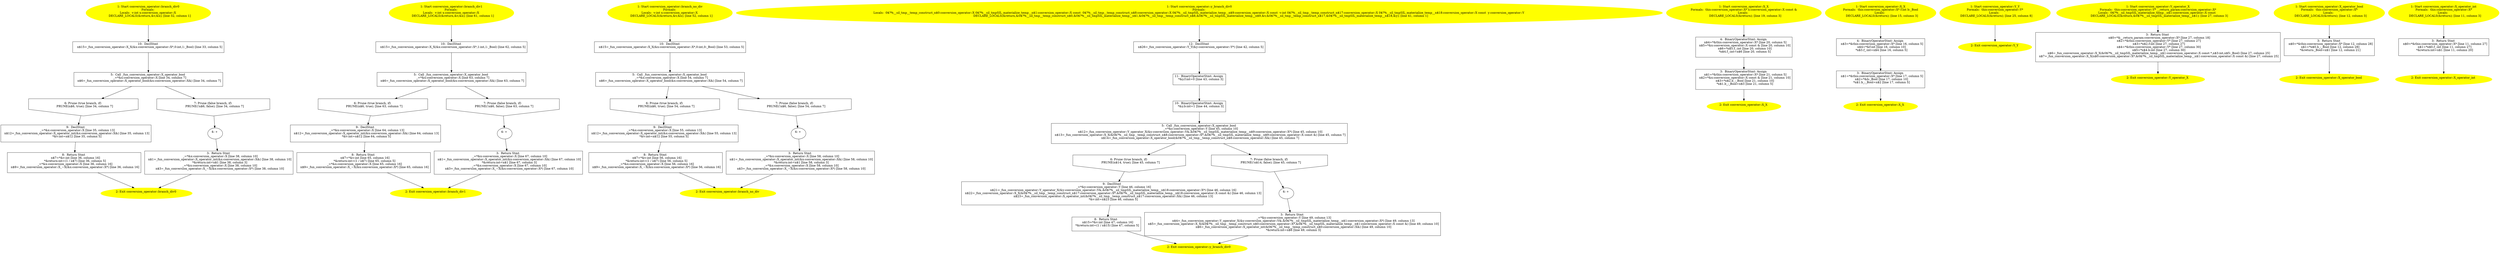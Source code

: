 /* @generated */
digraph cfg {
"branch_div0#conversion_operator#6762751670974669482.0ad6ec49c1dc8988836c6e44e9d2b402_1" [label="1: Start conversion_operator::branch_div0\nFormals: \nLocals:  v:int x:conversion_operator::X \n   DECLARE_LOCALS(&return,&v,&x); [line 32, column 1]\n " color=yellow style=filled]
	

	 "branch_div0#conversion_operator#6762751670974669482.0ad6ec49c1dc8988836c6e44e9d2b402_1" -> "branch_div0#conversion_operator#6762751670974669482.0ad6ec49c1dc8988836c6e44e9d2b402_10" ;
"branch_div0#conversion_operator#6762751670974669482.0ad6ec49c1dc8988836c6e44e9d2b402_2" [label="2: Exit conversion_operator::branch_div0 \n  " color=yellow style=filled]
	

"branch_div0#conversion_operator#6762751670974669482.0ad6ec49c1dc8988836c6e44e9d2b402_3" [label="3:  Return Stmt \n   _=*&x:conversion_operator::X [line 38, column 10]\n  n$1=_fun_conversion_operator::X_operator_int(&x:conversion_operator::X&) [line 38, column 10]\n  *&return:int=n$1 [line 38, column 3]\n  _=*&x:conversion_operator::X [line 38, column 10]\n  n$3=_fun_conversion_operator::X_~X(&x:conversion_operator::X*) [line 38, column 10]\n " shape="box"]
	

	 "branch_div0#conversion_operator#6762751670974669482.0ad6ec49c1dc8988836c6e44e9d2b402_3" -> "branch_div0#conversion_operator#6762751670974669482.0ad6ec49c1dc8988836c6e44e9d2b402_2" ;
"branch_div0#conversion_operator#6762751670974669482.0ad6ec49c1dc8988836c6e44e9d2b402_4" [label="4: + \n  " ]
	

	 "branch_div0#conversion_operator#6762751670974669482.0ad6ec49c1dc8988836c6e44e9d2b402_4" -> "branch_div0#conversion_operator#6762751670974669482.0ad6ec49c1dc8988836c6e44e9d2b402_3" ;
"branch_div0#conversion_operator#6762751670974669482.0ad6ec49c1dc8988836c6e44e9d2b402_5" [label="5:  Call _fun_conversion_operator::X_operator_bool \n   _=*&x:conversion_operator::X [line 34, column 7]\n  n$6=_fun_conversion_operator::X_operator_bool(&x:conversion_operator::X&) [line 34, column 7]\n " shape="box"]
	

	 "branch_div0#conversion_operator#6762751670974669482.0ad6ec49c1dc8988836c6e44e9d2b402_5" -> "branch_div0#conversion_operator#6762751670974669482.0ad6ec49c1dc8988836c6e44e9d2b402_6" ;
	 "branch_div0#conversion_operator#6762751670974669482.0ad6ec49c1dc8988836c6e44e9d2b402_5" -> "branch_div0#conversion_operator#6762751670974669482.0ad6ec49c1dc8988836c6e44e9d2b402_7" ;
"branch_div0#conversion_operator#6762751670974669482.0ad6ec49c1dc8988836c6e44e9d2b402_6" [label="6: Prune (true branch, if) \n   PRUNE(n$6, true); [line 34, column 7]\n " shape="invhouse"]
	

	 "branch_div0#conversion_operator#6762751670974669482.0ad6ec49c1dc8988836c6e44e9d2b402_6" -> "branch_div0#conversion_operator#6762751670974669482.0ad6ec49c1dc8988836c6e44e9d2b402_9" ;
"branch_div0#conversion_operator#6762751670974669482.0ad6ec49c1dc8988836c6e44e9d2b402_7" [label="7: Prune (false branch, if) \n   PRUNE(!n$6, false); [line 34, column 7]\n " shape="invhouse"]
	

	 "branch_div0#conversion_operator#6762751670974669482.0ad6ec49c1dc8988836c6e44e9d2b402_7" -> "branch_div0#conversion_operator#6762751670974669482.0ad6ec49c1dc8988836c6e44e9d2b402_4" ;
"branch_div0#conversion_operator#6762751670974669482.0ad6ec49c1dc8988836c6e44e9d2b402_8" [label="8:  Return Stmt \n   n$7=*&v:int [line 36, column 16]\n  *&return:int=(1 / n$7) [line 36, column 5]\n  _=*&x:conversion_operator::X [line 36, column 16]\n  n$9=_fun_conversion_operator::X_~X(&x:conversion_operator::X*) [line 36, column 16]\n " shape="box"]
	

	 "branch_div0#conversion_operator#6762751670974669482.0ad6ec49c1dc8988836c6e44e9d2b402_8" -> "branch_div0#conversion_operator#6762751670974669482.0ad6ec49c1dc8988836c6e44e9d2b402_2" ;
"branch_div0#conversion_operator#6762751670974669482.0ad6ec49c1dc8988836c6e44e9d2b402_9" [label="9:  DeclStmt \n   _=*&x:conversion_operator::X [line 35, column 13]\n  n$12=_fun_conversion_operator::X_operator_int(&x:conversion_operator::X&) [line 35, column 13]\n  *&v:int=n$12 [line 35, column 5]\n " shape="box"]
	

	 "branch_div0#conversion_operator#6762751670974669482.0ad6ec49c1dc8988836c6e44e9d2b402_9" -> "branch_div0#conversion_operator#6762751670974669482.0ad6ec49c1dc8988836c6e44e9d2b402_8" ;
"branch_div0#conversion_operator#6762751670974669482.0ad6ec49c1dc8988836c6e44e9d2b402_10" [label="10:  DeclStmt \n   n$15=_fun_conversion_operator::X_X(&x:conversion_operator::X*,0:int,1:_Bool) [line 33, column 5]\n " shape="box"]
	

	 "branch_div0#conversion_operator#6762751670974669482.0ad6ec49c1dc8988836c6e44e9d2b402_10" -> "branch_div0#conversion_operator#6762751670974669482.0ad6ec49c1dc8988836c6e44e9d2b402_5" ;
"branch_div1#conversion_operator#6025807300888085665.f3ee34cea9ff5d10407119d4b377adc2_1" [label="1: Start conversion_operator::branch_div1\nFormals: \nLocals:  v:int x:conversion_operator::X \n   DECLARE_LOCALS(&return,&v,&x); [line 61, column 1]\n " color=yellow style=filled]
	

	 "branch_div1#conversion_operator#6025807300888085665.f3ee34cea9ff5d10407119d4b377adc2_1" -> "branch_div1#conversion_operator#6025807300888085665.f3ee34cea9ff5d10407119d4b377adc2_10" ;
"branch_div1#conversion_operator#6025807300888085665.f3ee34cea9ff5d10407119d4b377adc2_2" [label="2: Exit conversion_operator::branch_div1 \n  " color=yellow style=filled]
	

"branch_div1#conversion_operator#6025807300888085665.f3ee34cea9ff5d10407119d4b377adc2_3" [label="3:  Return Stmt \n   _=*&x:conversion_operator::X [line 67, column 10]\n  n$1=_fun_conversion_operator::X_operator_int(&x:conversion_operator::X&) [line 67, column 10]\n  *&return:int=n$1 [line 67, column 3]\n  _=*&x:conversion_operator::X [line 67, column 10]\n  n$3=_fun_conversion_operator::X_~X(&x:conversion_operator::X*) [line 67, column 10]\n " shape="box"]
	

	 "branch_div1#conversion_operator#6025807300888085665.f3ee34cea9ff5d10407119d4b377adc2_3" -> "branch_div1#conversion_operator#6025807300888085665.f3ee34cea9ff5d10407119d4b377adc2_2" ;
"branch_div1#conversion_operator#6025807300888085665.f3ee34cea9ff5d10407119d4b377adc2_4" [label="4: + \n  " ]
	

	 "branch_div1#conversion_operator#6025807300888085665.f3ee34cea9ff5d10407119d4b377adc2_4" -> "branch_div1#conversion_operator#6025807300888085665.f3ee34cea9ff5d10407119d4b377adc2_3" ;
"branch_div1#conversion_operator#6025807300888085665.f3ee34cea9ff5d10407119d4b377adc2_5" [label="5:  Call _fun_conversion_operator::X_operator_bool \n   _=*&x:conversion_operator::X [line 63, column 7]\n  n$6=_fun_conversion_operator::X_operator_bool(&x:conversion_operator::X&) [line 63, column 7]\n " shape="box"]
	

	 "branch_div1#conversion_operator#6025807300888085665.f3ee34cea9ff5d10407119d4b377adc2_5" -> "branch_div1#conversion_operator#6025807300888085665.f3ee34cea9ff5d10407119d4b377adc2_6" ;
	 "branch_div1#conversion_operator#6025807300888085665.f3ee34cea9ff5d10407119d4b377adc2_5" -> "branch_div1#conversion_operator#6025807300888085665.f3ee34cea9ff5d10407119d4b377adc2_7" ;
"branch_div1#conversion_operator#6025807300888085665.f3ee34cea9ff5d10407119d4b377adc2_6" [label="6: Prune (true branch, if) \n   PRUNE(n$6, true); [line 63, column 7]\n " shape="invhouse"]
	

	 "branch_div1#conversion_operator#6025807300888085665.f3ee34cea9ff5d10407119d4b377adc2_6" -> "branch_div1#conversion_operator#6025807300888085665.f3ee34cea9ff5d10407119d4b377adc2_9" ;
"branch_div1#conversion_operator#6025807300888085665.f3ee34cea9ff5d10407119d4b377adc2_7" [label="7: Prune (false branch, if) \n   PRUNE(!n$6, false); [line 63, column 7]\n " shape="invhouse"]
	

	 "branch_div1#conversion_operator#6025807300888085665.f3ee34cea9ff5d10407119d4b377adc2_7" -> "branch_div1#conversion_operator#6025807300888085665.f3ee34cea9ff5d10407119d4b377adc2_4" ;
"branch_div1#conversion_operator#6025807300888085665.f3ee34cea9ff5d10407119d4b377adc2_8" [label="8:  Return Stmt \n   n$7=*&v:int [line 65, column 16]\n  *&return:int=(1 / n$7) [line 65, column 5]\n  _=*&x:conversion_operator::X [line 65, column 16]\n  n$9=_fun_conversion_operator::X_~X(&x:conversion_operator::X*) [line 65, column 16]\n " shape="box"]
	

	 "branch_div1#conversion_operator#6025807300888085665.f3ee34cea9ff5d10407119d4b377adc2_8" -> "branch_div1#conversion_operator#6025807300888085665.f3ee34cea9ff5d10407119d4b377adc2_2" ;
"branch_div1#conversion_operator#6025807300888085665.f3ee34cea9ff5d10407119d4b377adc2_9" [label="9:  DeclStmt \n   _=*&x:conversion_operator::X [line 64, column 13]\n  n$12=_fun_conversion_operator::X_operator_int(&x:conversion_operator::X&) [line 64, column 13]\n  *&v:int=n$12 [line 64, column 5]\n " shape="box"]
	

	 "branch_div1#conversion_operator#6025807300888085665.f3ee34cea9ff5d10407119d4b377adc2_9" -> "branch_div1#conversion_operator#6025807300888085665.f3ee34cea9ff5d10407119d4b377adc2_8" ;
"branch_div1#conversion_operator#6025807300888085665.f3ee34cea9ff5d10407119d4b377adc2_10" [label="10:  DeclStmt \n   n$15=_fun_conversion_operator::X_X(&x:conversion_operator::X*,1:int,1:_Bool) [line 62, column 5]\n " shape="box"]
	

	 "branch_div1#conversion_operator#6025807300888085665.f3ee34cea9ff5d10407119d4b377adc2_10" -> "branch_div1#conversion_operator#6025807300888085665.f3ee34cea9ff5d10407119d4b377adc2_5" ;
"branch_no_div#conversion_operator#18429458682592639842.4c7cf0cc20989fd2ea431840e11b2521_1" [label="1: Start conversion_operator::branch_no_div\nFormals: \nLocals:  v:int x:conversion_operator::X \n   DECLARE_LOCALS(&return,&v,&x); [line 52, column 1]\n " color=yellow style=filled]
	

	 "branch_no_div#conversion_operator#18429458682592639842.4c7cf0cc20989fd2ea431840e11b2521_1" -> "branch_no_div#conversion_operator#18429458682592639842.4c7cf0cc20989fd2ea431840e11b2521_10" ;
"branch_no_div#conversion_operator#18429458682592639842.4c7cf0cc20989fd2ea431840e11b2521_2" [label="2: Exit conversion_operator::branch_no_div \n  " color=yellow style=filled]
	

"branch_no_div#conversion_operator#18429458682592639842.4c7cf0cc20989fd2ea431840e11b2521_3" [label="3:  Return Stmt \n   _=*&x:conversion_operator::X [line 58, column 10]\n  n$1=_fun_conversion_operator::X_operator_int(&x:conversion_operator::X&) [line 58, column 10]\n  *&return:int=n$1 [line 58, column 3]\n  _=*&x:conversion_operator::X [line 58, column 10]\n  n$3=_fun_conversion_operator::X_~X(&x:conversion_operator::X*) [line 58, column 10]\n " shape="box"]
	

	 "branch_no_div#conversion_operator#18429458682592639842.4c7cf0cc20989fd2ea431840e11b2521_3" -> "branch_no_div#conversion_operator#18429458682592639842.4c7cf0cc20989fd2ea431840e11b2521_2" ;
"branch_no_div#conversion_operator#18429458682592639842.4c7cf0cc20989fd2ea431840e11b2521_4" [label="4: + \n  " ]
	

	 "branch_no_div#conversion_operator#18429458682592639842.4c7cf0cc20989fd2ea431840e11b2521_4" -> "branch_no_div#conversion_operator#18429458682592639842.4c7cf0cc20989fd2ea431840e11b2521_3" ;
"branch_no_div#conversion_operator#18429458682592639842.4c7cf0cc20989fd2ea431840e11b2521_5" [label="5:  Call _fun_conversion_operator::X_operator_bool \n   _=*&x:conversion_operator::X [line 54, column 7]\n  n$6=_fun_conversion_operator::X_operator_bool(&x:conversion_operator::X&) [line 54, column 7]\n " shape="box"]
	

	 "branch_no_div#conversion_operator#18429458682592639842.4c7cf0cc20989fd2ea431840e11b2521_5" -> "branch_no_div#conversion_operator#18429458682592639842.4c7cf0cc20989fd2ea431840e11b2521_6" ;
	 "branch_no_div#conversion_operator#18429458682592639842.4c7cf0cc20989fd2ea431840e11b2521_5" -> "branch_no_div#conversion_operator#18429458682592639842.4c7cf0cc20989fd2ea431840e11b2521_7" ;
"branch_no_div#conversion_operator#18429458682592639842.4c7cf0cc20989fd2ea431840e11b2521_6" [label="6: Prune (true branch, if) \n   PRUNE(n$6, true); [line 54, column 7]\n " shape="invhouse"]
	

	 "branch_no_div#conversion_operator#18429458682592639842.4c7cf0cc20989fd2ea431840e11b2521_6" -> "branch_no_div#conversion_operator#18429458682592639842.4c7cf0cc20989fd2ea431840e11b2521_9" ;
"branch_no_div#conversion_operator#18429458682592639842.4c7cf0cc20989fd2ea431840e11b2521_7" [label="7: Prune (false branch, if) \n   PRUNE(!n$6, false); [line 54, column 7]\n " shape="invhouse"]
	

	 "branch_no_div#conversion_operator#18429458682592639842.4c7cf0cc20989fd2ea431840e11b2521_7" -> "branch_no_div#conversion_operator#18429458682592639842.4c7cf0cc20989fd2ea431840e11b2521_4" ;
"branch_no_div#conversion_operator#18429458682592639842.4c7cf0cc20989fd2ea431840e11b2521_8" [label="8:  Return Stmt \n   n$7=*&v:int [line 56, column 16]\n  *&return:int=(1 / n$7) [line 56, column 5]\n  _=*&x:conversion_operator::X [line 56, column 16]\n  n$9=_fun_conversion_operator::X_~X(&x:conversion_operator::X*) [line 56, column 16]\n " shape="box"]
	

	 "branch_no_div#conversion_operator#18429458682592639842.4c7cf0cc20989fd2ea431840e11b2521_8" -> "branch_no_div#conversion_operator#18429458682592639842.4c7cf0cc20989fd2ea431840e11b2521_2" ;
"branch_no_div#conversion_operator#18429458682592639842.4c7cf0cc20989fd2ea431840e11b2521_9" [label="9:  DeclStmt \n   _=*&x:conversion_operator::X [line 55, column 13]\n  n$12=_fun_conversion_operator::X_operator_int(&x:conversion_operator::X&) [line 55, column 13]\n  *&v:int=n$12 [line 55, column 5]\n " shape="box"]
	

	 "branch_no_div#conversion_operator#18429458682592639842.4c7cf0cc20989fd2ea431840e11b2521_9" -> "branch_no_div#conversion_operator#18429458682592639842.4c7cf0cc20989fd2ea431840e11b2521_8" ;
"branch_no_div#conversion_operator#18429458682592639842.4c7cf0cc20989fd2ea431840e11b2521_10" [label="10:  DeclStmt \n   n$15=_fun_conversion_operator::X_X(&x:conversion_operator::X*,0:int,0:_Bool) [line 53, column 5]\n " shape="box"]
	

	 "branch_no_div#conversion_operator#18429458682592639842.4c7cf0cc20989fd2ea431840e11b2521_10" -> "branch_no_div#conversion_operator#18429458682592639842.4c7cf0cc20989fd2ea431840e11b2521_5" ;
"y_branch_div0#conversion_operator#7606471872775172252.4a93f184f35976e9e7dc6663bc4d47a2_1" [label="1: Start conversion_operator::y_branch_div0\nFormals: \nLocals:  0$?%__sil_tmp__temp_construct_n$0:conversion_operator::X 0$?%__sil_tmpSIL_materialize_temp__n$1:conversion_operator::X const  0$?%__sil_tmp__temp_construct_n$8:conversion_operator::X 0$?%__sil_tmpSIL_materialize_temp__n$9:conversion_operator::X const  v:int 0$?%__sil_tmp__temp_construct_n$17:conversion_operator::X 0$?%__sil_tmpSIL_materialize_temp__n$18:conversion_operator::X const  y:conversion_operator::Y \n   DECLARE_LOCALS(&return,&0$?%__sil_tmp__temp_construct_n$0,&0$?%__sil_tmpSIL_materialize_temp__n$1,&0$?%__sil_tmp__temp_construct_n$8,&0$?%__sil_tmpSIL_materialize_temp__n$9,&v,&0$?%__sil_tmp__temp_construct_n$17,&0$?%__sil_tmpSIL_materialize_temp__n$18,&y); [line 41, column 1]\n " color=yellow style=filled]
	

	 "y_branch_div0#conversion_operator#7606471872775172252.4a93f184f35976e9e7dc6663bc4d47a2_1" -> "y_branch_div0#conversion_operator#7606471872775172252.4a93f184f35976e9e7dc6663bc4d47a2_12" ;
"y_branch_div0#conversion_operator#7606471872775172252.4a93f184f35976e9e7dc6663bc4d47a2_2" [label="2: Exit conversion_operator::y_branch_div0 \n  " color=yellow style=filled]
	

"y_branch_div0#conversion_operator#7606471872775172252.4a93f184f35976e9e7dc6663bc4d47a2_3" [label="3:  Return Stmt \n   _=*&y:conversion_operator::Y [line 49, column 13]\n  n$4=_fun_conversion_operator::Y_operator_X(&y:conversion_operator::Y&,&0$?%__sil_tmpSIL_materialize_temp__n$1:conversion_operator::X*) [line 49, column 13]\n  n$5=_fun_conversion_operator::X_X(&0$?%__sil_tmp__temp_construct_n$0:conversion_operator::X*,&0$?%__sil_tmpSIL_materialize_temp__n$1:conversion_operator::X const &) [line 49, column 10]\n  n$6=_fun_conversion_operator::X_operator_int(&0$?%__sil_tmp__temp_construct_n$0:conversion_operator::X&) [line 49, column 10]\n  *&return:int=n$6 [line 49, column 3]\n " shape="box"]
	

	 "y_branch_div0#conversion_operator#7606471872775172252.4a93f184f35976e9e7dc6663bc4d47a2_3" -> "y_branch_div0#conversion_operator#7606471872775172252.4a93f184f35976e9e7dc6663bc4d47a2_2" ;
"y_branch_div0#conversion_operator#7606471872775172252.4a93f184f35976e9e7dc6663bc4d47a2_4" [label="4: + \n  " ]
	

	 "y_branch_div0#conversion_operator#7606471872775172252.4a93f184f35976e9e7dc6663bc4d47a2_4" -> "y_branch_div0#conversion_operator#7606471872775172252.4a93f184f35976e9e7dc6663bc4d47a2_3" ;
"y_branch_div0#conversion_operator#7606471872775172252.4a93f184f35976e9e7dc6663bc4d47a2_5" [label="5:  Call _fun_conversion_operator::X_operator_bool \n   _=*&y:conversion_operator::Y [line 45, column 10]\n  n$12=_fun_conversion_operator::Y_operator_X(&y:conversion_operator::Y&,&0$?%__sil_tmpSIL_materialize_temp__n$9:conversion_operator::X*) [line 45, column 10]\n  n$13=_fun_conversion_operator::X_X(&0$?%__sil_tmp__temp_construct_n$8:conversion_operator::X*,&0$?%__sil_tmpSIL_materialize_temp__n$9:conversion_operator::X const &) [line 45, column 7]\n  n$14=_fun_conversion_operator::X_operator_bool(&0$?%__sil_tmp__temp_construct_n$8:conversion_operator::X&) [line 45, column 7]\n " shape="box"]
	

	 "y_branch_div0#conversion_operator#7606471872775172252.4a93f184f35976e9e7dc6663bc4d47a2_5" -> "y_branch_div0#conversion_operator#7606471872775172252.4a93f184f35976e9e7dc6663bc4d47a2_6" ;
	 "y_branch_div0#conversion_operator#7606471872775172252.4a93f184f35976e9e7dc6663bc4d47a2_5" -> "y_branch_div0#conversion_operator#7606471872775172252.4a93f184f35976e9e7dc6663bc4d47a2_7" ;
"y_branch_div0#conversion_operator#7606471872775172252.4a93f184f35976e9e7dc6663bc4d47a2_6" [label="6: Prune (true branch, if) \n   PRUNE(n$14, true); [line 45, column 7]\n " shape="invhouse"]
	

	 "y_branch_div0#conversion_operator#7606471872775172252.4a93f184f35976e9e7dc6663bc4d47a2_6" -> "y_branch_div0#conversion_operator#7606471872775172252.4a93f184f35976e9e7dc6663bc4d47a2_9" ;
"y_branch_div0#conversion_operator#7606471872775172252.4a93f184f35976e9e7dc6663bc4d47a2_7" [label="7: Prune (false branch, if) \n   PRUNE(!n$14, false); [line 45, column 7]\n " shape="invhouse"]
	

	 "y_branch_div0#conversion_operator#7606471872775172252.4a93f184f35976e9e7dc6663bc4d47a2_7" -> "y_branch_div0#conversion_operator#7606471872775172252.4a93f184f35976e9e7dc6663bc4d47a2_4" ;
"y_branch_div0#conversion_operator#7606471872775172252.4a93f184f35976e9e7dc6663bc4d47a2_8" [label="8:  Return Stmt \n   n$15=*&v:int [line 47, column 16]\n  *&return:int=(1 / n$15) [line 47, column 5]\n " shape="box"]
	

	 "y_branch_div0#conversion_operator#7606471872775172252.4a93f184f35976e9e7dc6663bc4d47a2_8" -> "y_branch_div0#conversion_operator#7606471872775172252.4a93f184f35976e9e7dc6663bc4d47a2_2" ;
"y_branch_div0#conversion_operator#7606471872775172252.4a93f184f35976e9e7dc6663bc4d47a2_9" [label="9:  DeclStmt \n   _=*&y:conversion_operator::Y [line 46, column 16]\n  n$21=_fun_conversion_operator::Y_operator_X(&y:conversion_operator::Y&,&0$?%__sil_tmpSIL_materialize_temp__n$18:conversion_operator::X*) [line 46, column 16]\n  n$22=_fun_conversion_operator::X_X(&0$?%__sil_tmp__temp_construct_n$17:conversion_operator::X*,&0$?%__sil_tmpSIL_materialize_temp__n$18:conversion_operator::X const &) [line 46, column 13]\n  n$23=_fun_conversion_operator::X_operator_int(&0$?%__sil_tmp__temp_construct_n$17:conversion_operator::X&) [line 46, column 13]\n  *&v:int=n$23 [line 46, column 5]\n " shape="box"]
	

	 "y_branch_div0#conversion_operator#7606471872775172252.4a93f184f35976e9e7dc6663bc4d47a2_9" -> "y_branch_div0#conversion_operator#7606471872775172252.4a93f184f35976e9e7dc6663bc4d47a2_8" ;
"y_branch_div0#conversion_operator#7606471872775172252.4a93f184f35976e9e7dc6663bc4d47a2_10" [label="10:  BinaryOperatorStmt: Assign \n   *&y.b:int=1 [line 44, column 3]\n " shape="box"]
	

	 "y_branch_div0#conversion_operator#7606471872775172252.4a93f184f35976e9e7dc6663bc4d47a2_10" -> "y_branch_div0#conversion_operator#7606471872775172252.4a93f184f35976e9e7dc6663bc4d47a2_5" ;
"y_branch_div0#conversion_operator#7606471872775172252.4a93f184f35976e9e7dc6663bc4d47a2_11" [label="11:  BinaryOperatorStmt: Assign \n   *&y.f:int=0 [line 43, column 3]\n " shape="box"]
	

	 "y_branch_div0#conversion_operator#7606471872775172252.4a93f184f35976e9e7dc6663bc4d47a2_11" -> "y_branch_div0#conversion_operator#7606471872775172252.4a93f184f35976e9e7dc6663bc4d47a2_10" ;
"y_branch_div0#conversion_operator#7606471872775172252.4a93f184f35976e9e7dc6663bc4d47a2_12" [label="12:  DeclStmt \n   n$26=_fun_conversion_operator::Y_Y(&y:conversion_operator::Y*) [line 42, column 5]\n " shape="box"]
	

	 "y_branch_div0#conversion_operator#7606471872775172252.4a93f184f35976e9e7dc6663bc4d47a2_12" -> "y_branch_div0#conversion_operator#7606471872775172252.4a93f184f35976e9e7dc6663bc4d47a2_11" ;
"X#X#conversion_operator#{10042806963993343440}.3443e3517905e53c0b3c27c57963d3c9_1" [label="1: Start conversion_operator::X_X\nFormals:  this:conversion_operator::X* x:conversion_operator::X const &\nLocals:  \n   DECLARE_LOCALS(&return); [line 19, column 3]\n " color=yellow style=filled]
	

	 "X#X#conversion_operator#{10042806963993343440}.3443e3517905e53c0b3c27c57963d3c9_1" -> "X#X#conversion_operator#{10042806963993343440}.3443e3517905e53c0b3c27c57963d3c9_4" ;
"X#X#conversion_operator#{10042806963993343440}.3443e3517905e53c0b3c27c57963d3c9_2" [label="2: Exit conversion_operator::X_X \n  " color=yellow style=filled]
	

"X#X#conversion_operator#{10042806963993343440}.3443e3517905e53c0b3c27c57963d3c9_3" [label="3:  BinaryOperatorStmt: Assign \n   n$1=*&this:conversion_operator::X* [line 21, column 5]\n  n$2=*&x:conversion_operator::X const & [line 21, column 10]\n  n$3=*n$2.b_:_Bool [line 21, column 10]\n  *n$1.b_:_Bool=n$3 [line 21, column 5]\n " shape="box"]
	

	 "X#X#conversion_operator#{10042806963993343440}.3443e3517905e53c0b3c27c57963d3c9_3" -> "X#X#conversion_operator#{10042806963993343440}.3443e3517905e53c0b3c27c57963d3c9_2" ;
"X#X#conversion_operator#{10042806963993343440}.3443e3517905e53c0b3c27c57963d3c9_4" [label="4:  BinaryOperatorStmt: Assign \n   n$4=*&this:conversion_operator::X* [line 20, column 5]\n  n$5=*&x:conversion_operator::X const & [line 20, column 10]\n  n$6=*n$5.f_:int [line 20, column 10]\n  *n$4.f_:int=n$6 [line 20, column 5]\n " shape="box"]
	

	 "X#X#conversion_operator#{10042806963993343440}.3443e3517905e53c0b3c27c57963d3c9_4" -> "X#X#conversion_operator#{10042806963993343440}.3443e3517905e53c0b3c27c57963d3c9_3" ;
"X#X#conversion_operator#{3369558305026158368}.bef059c92c6377f62516e101c1177cad_1" [label="1: Start conversion_operator::X_X\nFormals:  this:conversion_operator::X* f:int b:_Bool\nLocals:  \n   DECLARE_LOCALS(&return); [line 15, column 3]\n " color=yellow style=filled]
	

	 "X#X#conversion_operator#{3369558305026158368}.bef059c92c6377f62516e101c1177cad_1" -> "X#X#conversion_operator#{3369558305026158368}.bef059c92c6377f62516e101c1177cad_4" ;
"X#X#conversion_operator#{3369558305026158368}.bef059c92c6377f62516e101c1177cad_2" [label="2: Exit conversion_operator::X_X \n  " color=yellow style=filled]
	

"X#X#conversion_operator#{3369558305026158368}.bef059c92c6377f62516e101c1177cad_3" [label="3:  BinaryOperatorStmt: Assign \n   n$1=*&this:conversion_operator::X* [line 17, column 5]\n  n$2=*&b:_Bool [line 17, column 10]\n  *n$1.b_:_Bool=n$2 [line 17, column 5]\n " shape="box"]
	

	 "X#X#conversion_operator#{3369558305026158368}.bef059c92c6377f62516e101c1177cad_3" -> "X#X#conversion_operator#{3369558305026158368}.bef059c92c6377f62516e101c1177cad_2" ;
"X#X#conversion_operator#{3369558305026158368}.bef059c92c6377f62516e101c1177cad_4" [label="4:  BinaryOperatorStmt: Assign \n   n$3=*&this:conversion_operator::X* [line 16, column 5]\n  n$4=*&f:int [line 16, column 10]\n  *n$3.f_:int=n$4 [line 16, column 5]\n " shape="box"]
	

	 "X#X#conversion_operator#{3369558305026158368}.bef059c92c6377f62516e101c1177cad_4" -> "X#X#conversion_operator#{3369558305026158368}.bef059c92c6377f62516e101c1177cad_3" ;
"Y#Y#conversion_operator#{2209317117193064868}.b5b04122b8822499b024fd96b2c79e26_1" [label="1: Start conversion_operator::Y_Y\nFormals:  this:conversion_operator::Y*\nLocals:  \n   DECLARE_LOCALS(&return); [line 25, column 8]\n " color=yellow style=filled]
	

	 "Y#Y#conversion_operator#{2209317117193064868}.b5b04122b8822499b024fd96b2c79e26_1" -> "Y#Y#conversion_operator#{2209317117193064868}.b5b04122b8822499b024fd96b2c79e26_2" ;
"Y#Y#conversion_operator#{2209317117193064868}.b5b04122b8822499b024fd96b2c79e26_2" [label="2: Exit conversion_operator::Y_Y \n  " color=yellow style=filled]
	

"operator_X#Y#conversion_operator#(9875474444891926125).7f70b2cd003a12c6c9b239bf43d976ea_1" [label="1: Start conversion_operator::Y_operator_X\nFormals:  this:conversion_operator::Y* __return_param:conversion_operator::X*\nLocals:  0$?%__sil_tmpSIL_materialize_temp__n$1:conversion_operator::X const  \n   DECLARE_LOCALS(&return,&0$?%__sil_tmpSIL_materialize_temp__n$1); [line 27, column 3]\n " color=yellow style=filled]
	

	 "operator_X#Y#conversion_operator#(9875474444891926125).7f70b2cd003a12c6c9b239bf43d976ea_1" -> "operator_X#Y#conversion_operator#(9875474444891926125).7f70b2cd003a12c6c9b239bf43d976ea_3" ;
"operator_X#Y#conversion_operator#(9875474444891926125).7f70b2cd003a12c6c9b239bf43d976ea_2" [label="2: Exit conversion_operator::Y_operator_X \n  " color=yellow style=filled]
	

"operator_X#Y#conversion_operator#(9875474444891926125).7f70b2cd003a12c6c9b239bf43d976ea_3" [label="3:  Return Stmt \n   n$0=*&__return_param:conversion_operator::X* [line 27, column 18]\n  n$2=*&this:conversion_operator::Y* [line 27, column 27]\n  n$3=*n$2.f:int [line 27, column 27]\n  n$4=*&this:conversion_operator::Y* [line 27, column 30]\n  n$5=*n$4.b:int [line 27, column 30]\n  n$6=_fun_conversion_operator::X_X(&0$?%__sil_tmpSIL_materialize_temp__n$1:conversion_operator::X const *,n$3:int,n$5:_Bool) [line 27, column 25]\n  n$7=_fun_conversion_operator::X_X(n$0:conversion_operator::X*,&0$?%__sil_tmpSIL_materialize_temp__n$1:conversion_operator::X const &) [line 27, column 25]\n " shape="box"]
	

	 "operator_X#Y#conversion_operator#(9875474444891926125).7f70b2cd003a12c6c9b239bf43d976ea_3" -> "operator_X#Y#conversion_operator#(9875474444891926125).7f70b2cd003a12c6c9b239bf43d976ea_2" ;
"operator_bool#X#conversion_operator#(8462049473072140514).68eca81e12b5c1864b348d6f60158ae6_1" [label="1: Start conversion_operator::X_operator_bool\nFormals:  this:conversion_operator::X*\nLocals:  \n   DECLARE_LOCALS(&return); [line 12, column 3]\n " color=yellow style=filled]
	

	 "operator_bool#X#conversion_operator#(8462049473072140514).68eca81e12b5c1864b348d6f60158ae6_1" -> "operator_bool#X#conversion_operator#(8462049473072140514).68eca81e12b5c1864b348d6f60158ae6_3" ;
"operator_bool#X#conversion_operator#(8462049473072140514).68eca81e12b5c1864b348d6f60158ae6_2" [label="2: Exit conversion_operator::X_operator_bool \n  " color=yellow style=filled]
	

"operator_bool#X#conversion_operator#(8462049473072140514).68eca81e12b5c1864b348d6f60158ae6_3" [label="3:  Return Stmt \n   n$0=*&this:conversion_operator::X* [line 12, column 28]\n  n$1=*n$0.b_:_Bool [line 12, column 28]\n  *&return:_Bool=n$1 [line 12, column 21]\n " shape="box"]
	

	 "operator_bool#X#conversion_operator#(8462049473072140514).68eca81e12b5c1864b348d6f60158ae6_3" -> "operator_bool#X#conversion_operator#(8462049473072140514).68eca81e12b5c1864b348d6f60158ae6_2" ;
"operator_int#X#conversion_operator#(11584960464019118495).bbe1ab264905e56e75a1b45ae475ffe0_1" [label="1: Start conversion_operator::X_operator_int\nFormals:  this:conversion_operator::X*\nLocals:  \n   DECLARE_LOCALS(&return); [line 11, column 3]\n " color=yellow style=filled]
	

	 "operator_int#X#conversion_operator#(11584960464019118495).bbe1ab264905e56e75a1b45ae475ffe0_1" -> "operator_int#X#conversion_operator#(11584960464019118495).bbe1ab264905e56e75a1b45ae475ffe0_3" ;
"operator_int#X#conversion_operator#(11584960464019118495).bbe1ab264905e56e75a1b45ae475ffe0_2" [label="2: Exit conversion_operator::X_operator_int \n  " color=yellow style=filled]
	

"operator_int#X#conversion_operator#(11584960464019118495).bbe1ab264905e56e75a1b45ae475ffe0_3" [label="3:  Return Stmt \n   n$0=*&this:conversion_operator::X* [line 11, column 27]\n  n$1=*n$0.f_:int [line 11, column 27]\n  *&return:int=n$1 [line 11, column 20]\n " shape="box"]
	

	 "operator_int#X#conversion_operator#(11584960464019118495).bbe1ab264905e56e75a1b45ae475ffe0_3" -> "operator_int#X#conversion_operator#(11584960464019118495).bbe1ab264905e56e75a1b45ae475ffe0_2" ;
}
